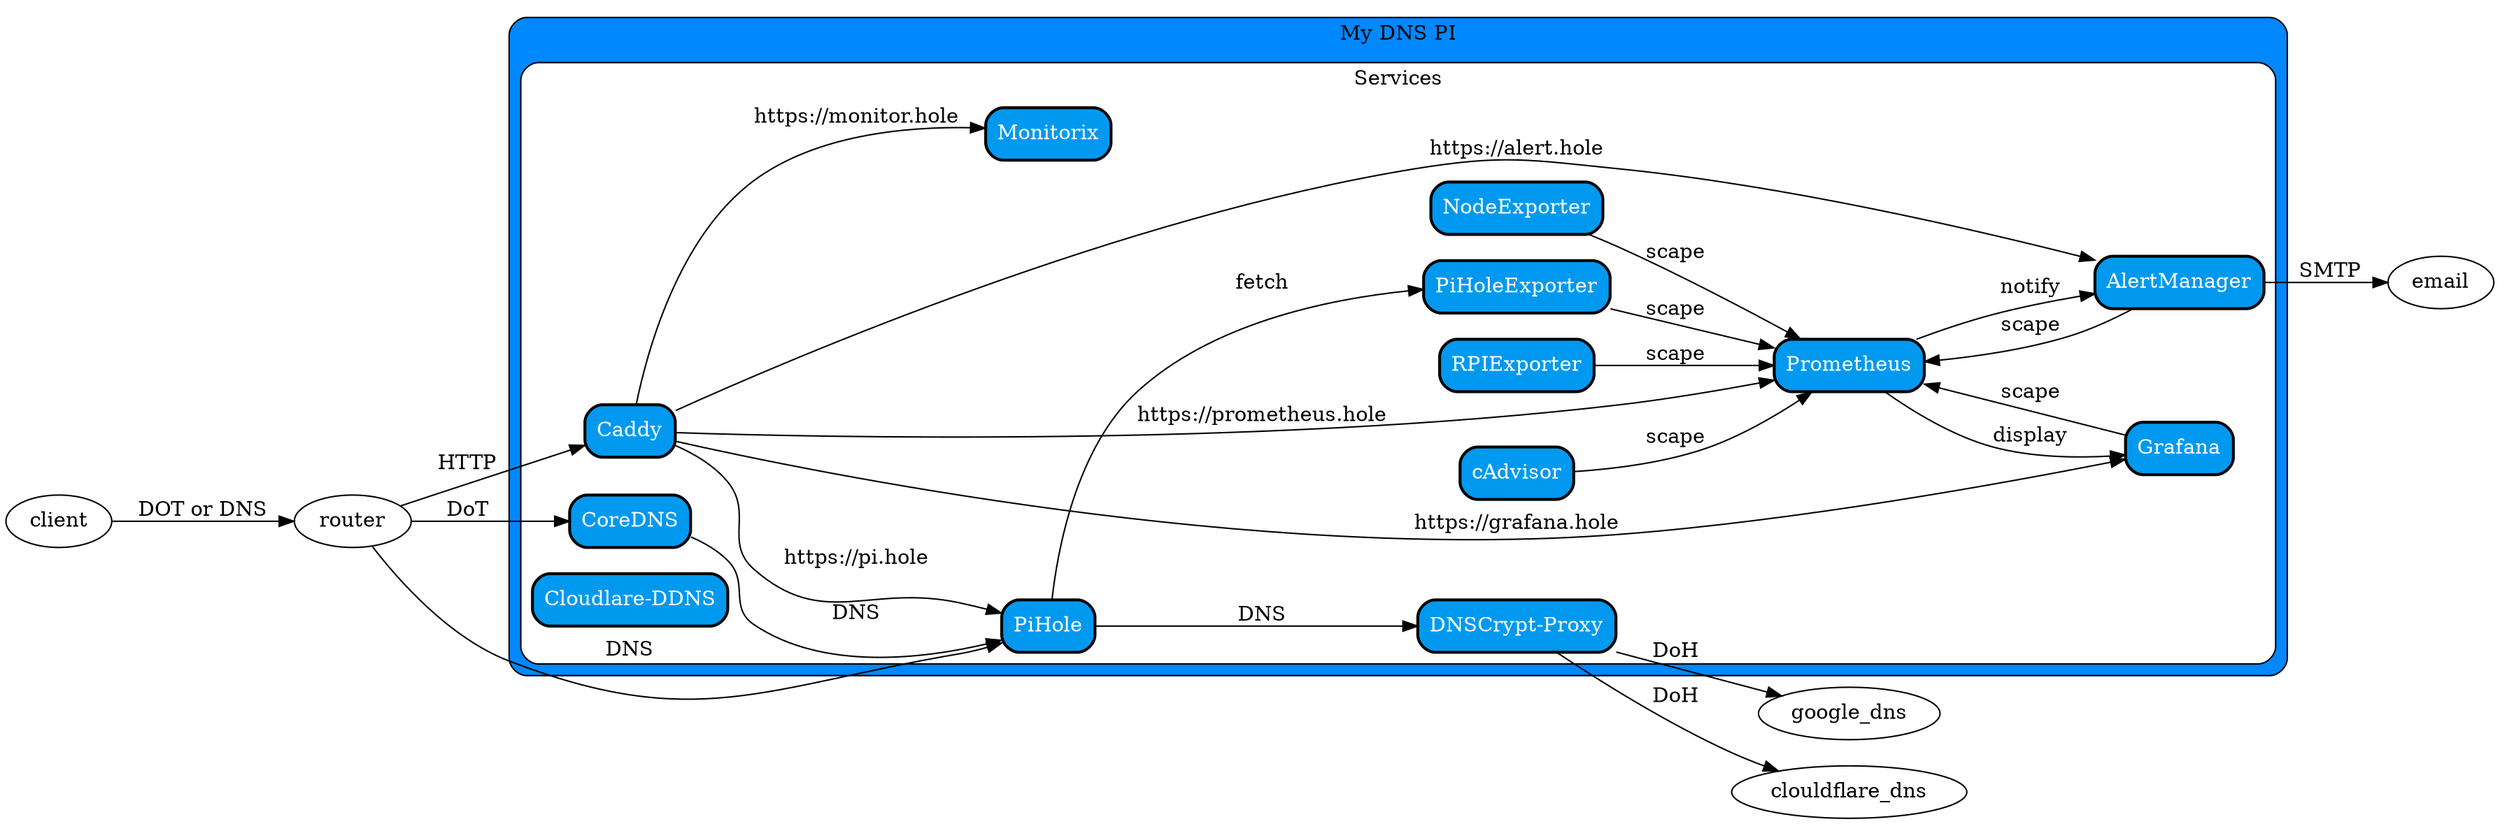 digraph G {
    rankdir=LR

    subgraph cluster_0 {
        style="rounded,filled"
        fillcolor="#0088FF"

        node [style="rounded,filled", shape=box, penwidth=2, fillcolor="#0099EF", fontcolor=white]

        label="My DNS PI"
        subgraph cluster_1 {
            fillcolor="#FFFFFF"
            label="Services"

            coredns [label="CoreDNS"]
            pihole  [label="PiHole"]
            dnscrypt_proxy [label="DNSCrypt-Proxy"]

            caddy [label="Caddy"]
            monitorix [label="Monitorix"]
            cloudflare_ddns [label="Cloudlare-DDNS"]

            prometheus [label="Prometheus"]
            cadvisor [label="cAdvisor"]
            node_exporter [label="NodeExporter"]
            pihole_exporter [label="PiHoleExporter"]
            rpi_exporter [label="RPIExporter"]

            alert_manager [label="AlertManager"]
            grafana [label="Grafana"]
        }
    }

    client -> router [label="DOT or DNS"]

    //  Router
    router -> coredns [label="DoT"]
    router -> pihole [label="DNS"]
    router -> caddy [label="HTTP"]

    coredns -> pihole [label="DNS"]

    //  Pihole
    pihole -> dnscrypt_proxy [label="DNS"]
    pihole -> pihole_exporter [label="fetch"]

    dnscrypt_proxy -> clouldflare_dns [label="DoH"]
    dnscrypt_proxy -> google_dns [label="DoH"]

    //  Caddy
    caddy -> pihole [label="https://pi.hole"]
    caddy -> monitorix [label="https://monitor.hole"]
    caddy -> prometheus [label="https://prometheus.hole"]
    caddy -> alert_manager [label="https://alert.hole"]
    caddy -> grafana [label="https://grafana.hole"]

    //  Prometheus
    cadvisor -> prometheus [label="scape"]
    node_exporter -> prometheus [label="scape"]
    pihole_exporter -> prometheus [label="scape"]
    rpi_exporter -> prometheus [label="scape"]
    alert_manager -> prometheus [label="scape"]
    grafana -> prometheus [label="scape"]

    //  Alert Manager
    alert_manager -> email [label="SMTP"]

    prometheus -> alert_manager [label="notify"]

    // Grafana
    prometheus -> grafana [label="display"]
}
